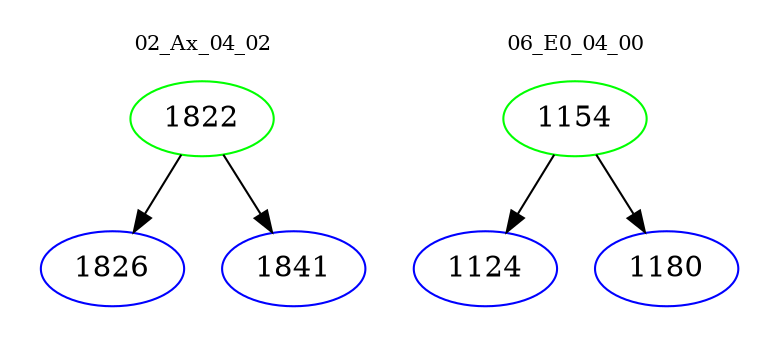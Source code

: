 digraph{
subgraph cluster_0 {
color = white
label = "02_Ax_04_02";
fontsize=10;
T0_1822 [label="1822", color="green"]
T0_1822 -> T0_1826 [color="black"]
T0_1826 [label="1826", color="blue"]
T0_1822 -> T0_1841 [color="black"]
T0_1841 [label="1841", color="blue"]
}
subgraph cluster_1 {
color = white
label = "06_E0_04_00";
fontsize=10;
T1_1154 [label="1154", color="green"]
T1_1154 -> T1_1124 [color="black"]
T1_1124 [label="1124", color="blue"]
T1_1154 -> T1_1180 [color="black"]
T1_1180 [label="1180", color="blue"]
}
}
